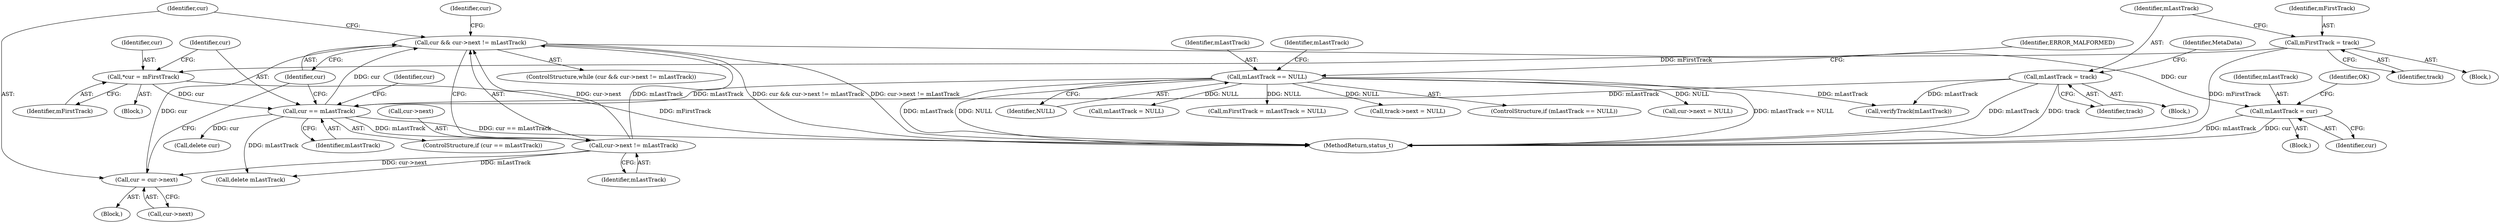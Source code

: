 digraph "0_Android_f81038006b4c59a5a148dcad887371206033c28f_2@pointer" {
"1000580" [label="(Call,cur && cur->next != mLastTrack)"];
"1000588" [label="(Call,cur = cur->next)"];
"1000582" [label="(Call,cur->next != mLastTrack)"];
"1000566" [label="(Call,cur == mLastTrack)"];
"1000562" [label="(Call,*cur = mFirstTrack)"];
"1000475" [label="(Call,mFirstTrack = track)"];
"1000478" [label="(Call,mLastTrack = track)"];
"1000432" [label="(Call,mLastTrack == NULL)"];
"1000600" [label="(Call,mLastTrack = cur)"];
"1000570" [label="(Call,delete cur)"];
"1000560" [label="(Block,)"];
"1000580" [label="(Call,cur && cur->next != mLastTrack)"];
"1000564" [label="(Identifier,mFirstTrack)"];
"1000455" [label="(Block,)"];
"1000598" [label="(Call,delete mLastTrack)"];
"1000477" [label="(Identifier,track)"];
"1003289" [label="(MethodReturn,status_t)"];
"1000476" [label="(Identifier,mFirstTrack)"];
"1000589" [label="(Identifier,cur)"];
"1000436" [label="(Identifier,ERROR_MALFORMED)"];
"1000600" [label="(Call,mLastTrack = cur)"];
"1000480" [label="(Identifier,track)"];
"1000568" [label="(Identifier,mLastTrack)"];
"1000608" [label="(Call,verifyTrack(mLastTrack))"];
"1000581" [label="(Identifier,cur)"];
"1000583" [label="(Call,cur->next)"];
"1000565" [label="(ControlStructure,if (cur == mLastTrack))"];
"1000433" [label="(Identifier,mLastTrack)"];
"1000578" [label="(Block,)"];
"1000439" [label="(Identifier,mLastTrack)"];
"1000567" [label="(Identifier,cur)"];
"1000595" [label="(Identifier,cur)"];
"1000604" [label="(Identifier,OK)"];
"1000475" [label="(Call,mFirstTrack = track)"];
"1000588" [label="(Call,cur = cur->next)"];
"1000601" [label="(Identifier,mLastTrack)"];
"1000587" [label="(Block,)"];
"1000566" [label="(Call,cur == mLastTrack)"];
"1000571" [label="(Identifier,cur)"];
"1000478" [label="(Call,mLastTrack = track)"];
"1000431" [label="(ControlStructure,if (mLastTrack == NULL))"];
"1000593" [label="(Call,cur->next = NULL)"];
"1000432" [label="(Call,mLastTrack == NULL)"];
"1000579" [label="(ControlStructure,while (cur && cur->next != mLastTrack))"];
"1000479" [label="(Identifier,mLastTrack)"];
"1000434" [label="(Identifier,NULL)"];
"1000574" [label="(Call,mLastTrack = NULL)"];
"1000572" [label="(Call,mFirstTrack = mLastTrack = NULL)"];
"1000474" [label="(Block,)"];
"1000562" [label="(Call,*cur = mFirstTrack)"];
"1000586" [label="(Identifier,mLastTrack)"];
"1000563" [label="(Identifier,cur)"];
"1000481" [label="(Identifier,MetaData)"];
"1000582" [label="(Call,cur->next != mLastTrack)"];
"1000590" [label="(Call,cur->next)"];
"1000602" [label="(Identifier,cur)"];
"1000460" [label="(Call,track->next = NULL)"];
"1000580" -> "1000579"  [label="AST: "];
"1000580" -> "1000581"  [label="CFG: "];
"1000580" -> "1000582"  [label="CFG: "];
"1000581" -> "1000580"  [label="AST: "];
"1000582" -> "1000580"  [label="AST: "];
"1000589" -> "1000580"  [label="CFG: "];
"1000595" -> "1000580"  [label="CFG: "];
"1000580" -> "1003289"  [label="DDG: cur && cur->next != mLastTrack"];
"1000580" -> "1003289"  [label="DDG: cur->next != mLastTrack"];
"1000588" -> "1000580"  [label="DDG: cur"];
"1000566" -> "1000580"  [label="DDG: cur"];
"1000582" -> "1000580"  [label="DDG: cur->next"];
"1000582" -> "1000580"  [label="DDG: mLastTrack"];
"1000580" -> "1000600"  [label="DDG: cur"];
"1000588" -> "1000587"  [label="AST: "];
"1000588" -> "1000590"  [label="CFG: "];
"1000589" -> "1000588"  [label="AST: "];
"1000590" -> "1000588"  [label="AST: "];
"1000581" -> "1000588"  [label="CFG: "];
"1000582" -> "1000588"  [label="DDG: cur->next"];
"1000582" -> "1000586"  [label="CFG: "];
"1000583" -> "1000582"  [label="AST: "];
"1000586" -> "1000582"  [label="AST: "];
"1000566" -> "1000582"  [label="DDG: mLastTrack"];
"1000582" -> "1000598"  [label="DDG: mLastTrack"];
"1000566" -> "1000565"  [label="AST: "];
"1000566" -> "1000568"  [label="CFG: "];
"1000567" -> "1000566"  [label="AST: "];
"1000568" -> "1000566"  [label="AST: "];
"1000571" -> "1000566"  [label="CFG: "];
"1000581" -> "1000566"  [label="CFG: "];
"1000566" -> "1003289"  [label="DDG: cur == mLastTrack"];
"1000562" -> "1000566"  [label="DDG: cur"];
"1000478" -> "1000566"  [label="DDG: mLastTrack"];
"1000432" -> "1000566"  [label="DDG: mLastTrack"];
"1000566" -> "1000570"  [label="DDG: cur"];
"1000566" -> "1000598"  [label="DDG: mLastTrack"];
"1000562" -> "1000560"  [label="AST: "];
"1000562" -> "1000564"  [label="CFG: "];
"1000563" -> "1000562"  [label="AST: "];
"1000564" -> "1000562"  [label="AST: "];
"1000567" -> "1000562"  [label="CFG: "];
"1000562" -> "1003289"  [label="DDG: mFirstTrack"];
"1000475" -> "1000562"  [label="DDG: mFirstTrack"];
"1000475" -> "1000474"  [label="AST: "];
"1000475" -> "1000477"  [label="CFG: "];
"1000476" -> "1000475"  [label="AST: "];
"1000477" -> "1000475"  [label="AST: "];
"1000479" -> "1000475"  [label="CFG: "];
"1000475" -> "1003289"  [label="DDG: mFirstTrack"];
"1000478" -> "1000455"  [label="AST: "];
"1000478" -> "1000480"  [label="CFG: "];
"1000479" -> "1000478"  [label="AST: "];
"1000480" -> "1000478"  [label="AST: "];
"1000481" -> "1000478"  [label="CFG: "];
"1000478" -> "1003289"  [label="DDG: mLastTrack"];
"1000478" -> "1003289"  [label="DDG: track"];
"1000478" -> "1000608"  [label="DDG: mLastTrack"];
"1000432" -> "1000431"  [label="AST: "];
"1000432" -> "1000434"  [label="CFG: "];
"1000433" -> "1000432"  [label="AST: "];
"1000434" -> "1000432"  [label="AST: "];
"1000436" -> "1000432"  [label="CFG: "];
"1000439" -> "1000432"  [label="CFG: "];
"1000432" -> "1003289"  [label="DDG: NULL"];
"1000432" -> "1003289"  [label="DDG: mLastTrack == NULL"];
"1000432" -> "1003289"  [label="DDG: mLastTrack"];
"1000432" -> "1000460"  [label="DDG: NULL"];
"1000432" -> "1000572"  [label="DDG: NULL"];
"1000432" -> "1000574"  [label="DDG: NULL"];
"1000432" -> "1000593"  [label="DDG: NULL"];
"1000432" -> "1000608"  [label="DDG: mLastTrack"];
"1000600" -> "1000578"  [label="AST: "];
"1000600" -> "1000602"  [label="CFG: "];
"1000601" -> "1000600"  [label="AST: "];
"1000602" -> "1000600"  [label="AST: "];
"1000604" -> "1000600"  [label="CFG: "];
"1000600" -> "1003289"  [label="DDG: cur"];
"1000600" -> "1003289"  [label="DDG: mLastTrack"];
}
